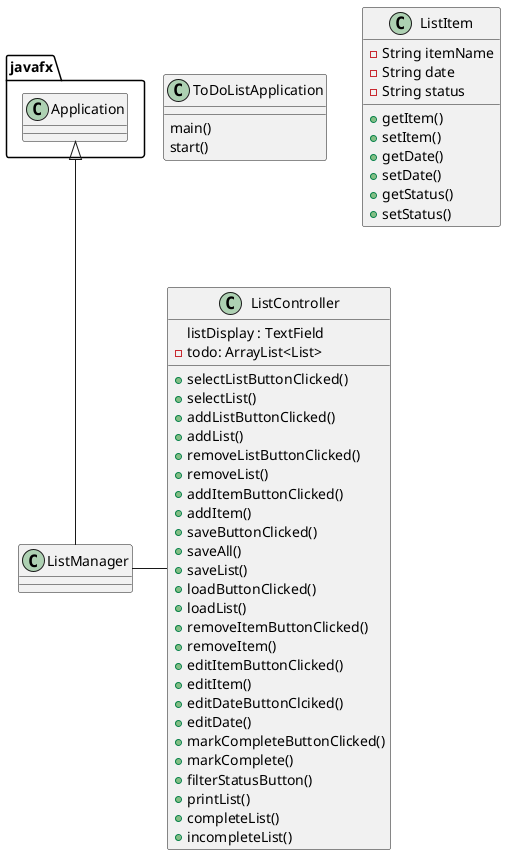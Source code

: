@startuml
'https://plantuml.com/class-diagram

class ToDoListApplication {
    main()
    start()
}

class ListController {
    listDisplay : TextField
    - todo: ArrayList<List>

    +selectListButtonClicked()
    +selectList()
    +addListButtonClicked()
    +addList()
    +removeListButtonClicked()
    +removeList()
    +addItemButtonClicked()
    +addItem()
    +saveButtonClicked()
    +saveAll()
    +saveList()
    +loadButtonClicked()
    +loadList()
    +removeItemButtonClicked()
    +removeItem()
    +editItemButtonClicked()
    +editItem()
    +editDateButtonClciked()
    +editDate()
    +markCompleteButtonClicked()
    +markComplete()
    +filterStatusButton()
    +printList()
    +completeList()
    +incompleteList()

}


class ListItem {
    -String itemName
    -String date
    -String status
    +getItem()
    +setItem()
    +getDate()
    +setDate()
    +getStatus()
    +setStatus()
}

javafx.Application <|-- ListManager
ListManager - ListController



@enduml